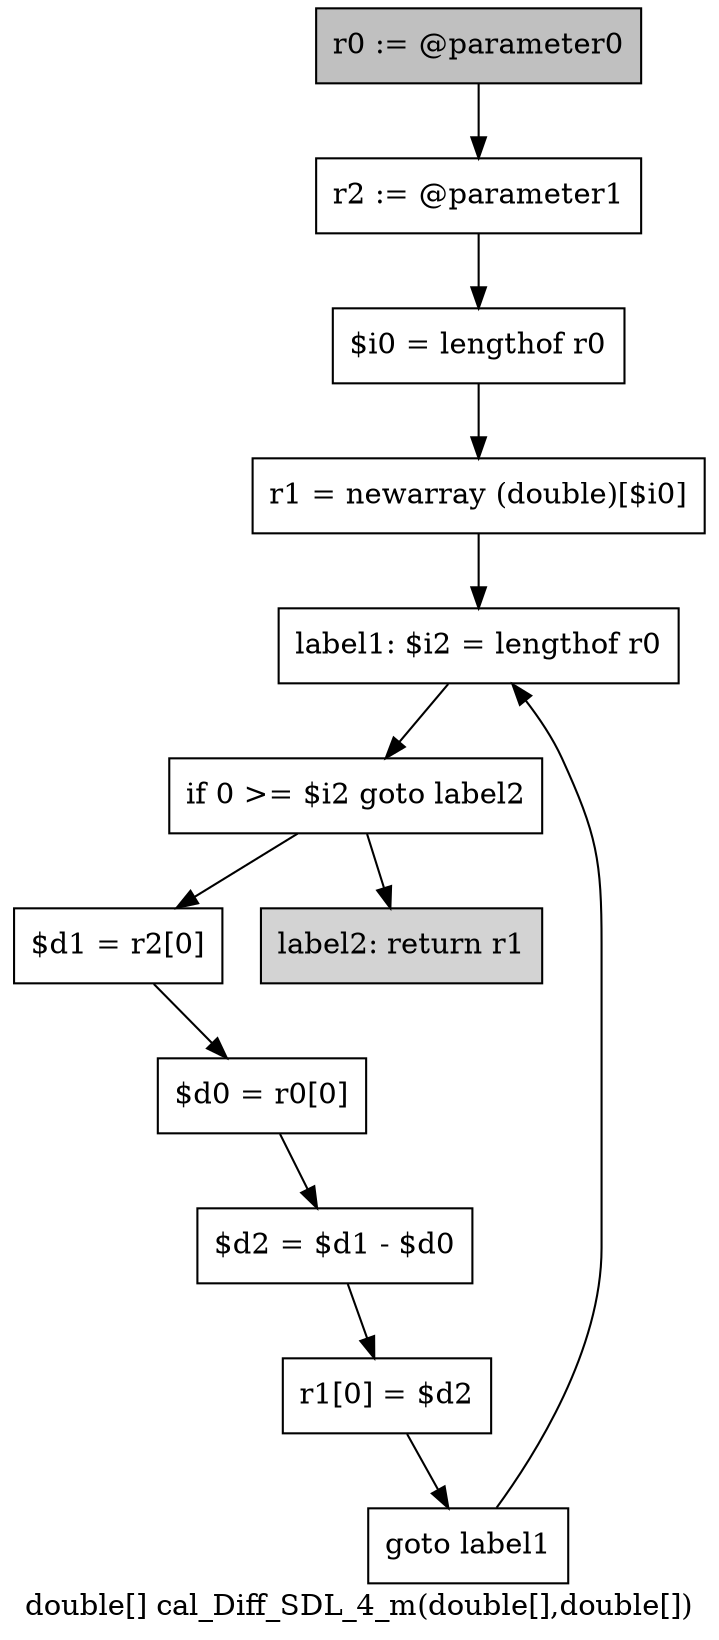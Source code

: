 digraph "double[] cal_Diff_SDL_4_m(double[],double[])" {
    label="double[] cal_Diff_SDL_4_m(double[],double[])";
    node [shape=box];
    "0" [style=filled,fillcolor=gray,label="r0 := @parameter0",];
    "1" [label="r2 := @parameter1",];
    "0"->"1";
    "2" [label="$i0 = lengthof r0",];
    "1"->"2";
    "3" [label="r1 = newarray (double)[$i0]",];
    "2"->"3";
    "4" [label="label1: $i2 = lengthof r0",];
    "3"->"4";
    "5" [label="if 0 >= $i2 goto label2",];
    "4"->"5";
    "6" [label="$d1 = r2[0]",];
    "5"->"6";
    "11" [style=filled,fillcolor=lightgray,label="label2: return r1",];
    "5"->"11";
    "7" [label="$d0 = r0[0]",];
    "6"->"7";
    "8" [label="$d2 = $d1 - $d0",];
    "7"->"8";
    "9" [label="r1[0] = $d2",];
    "8"->"9";
    "10" [label="goto label1",];
    "9"->"10";
    "10"->"4";
}
